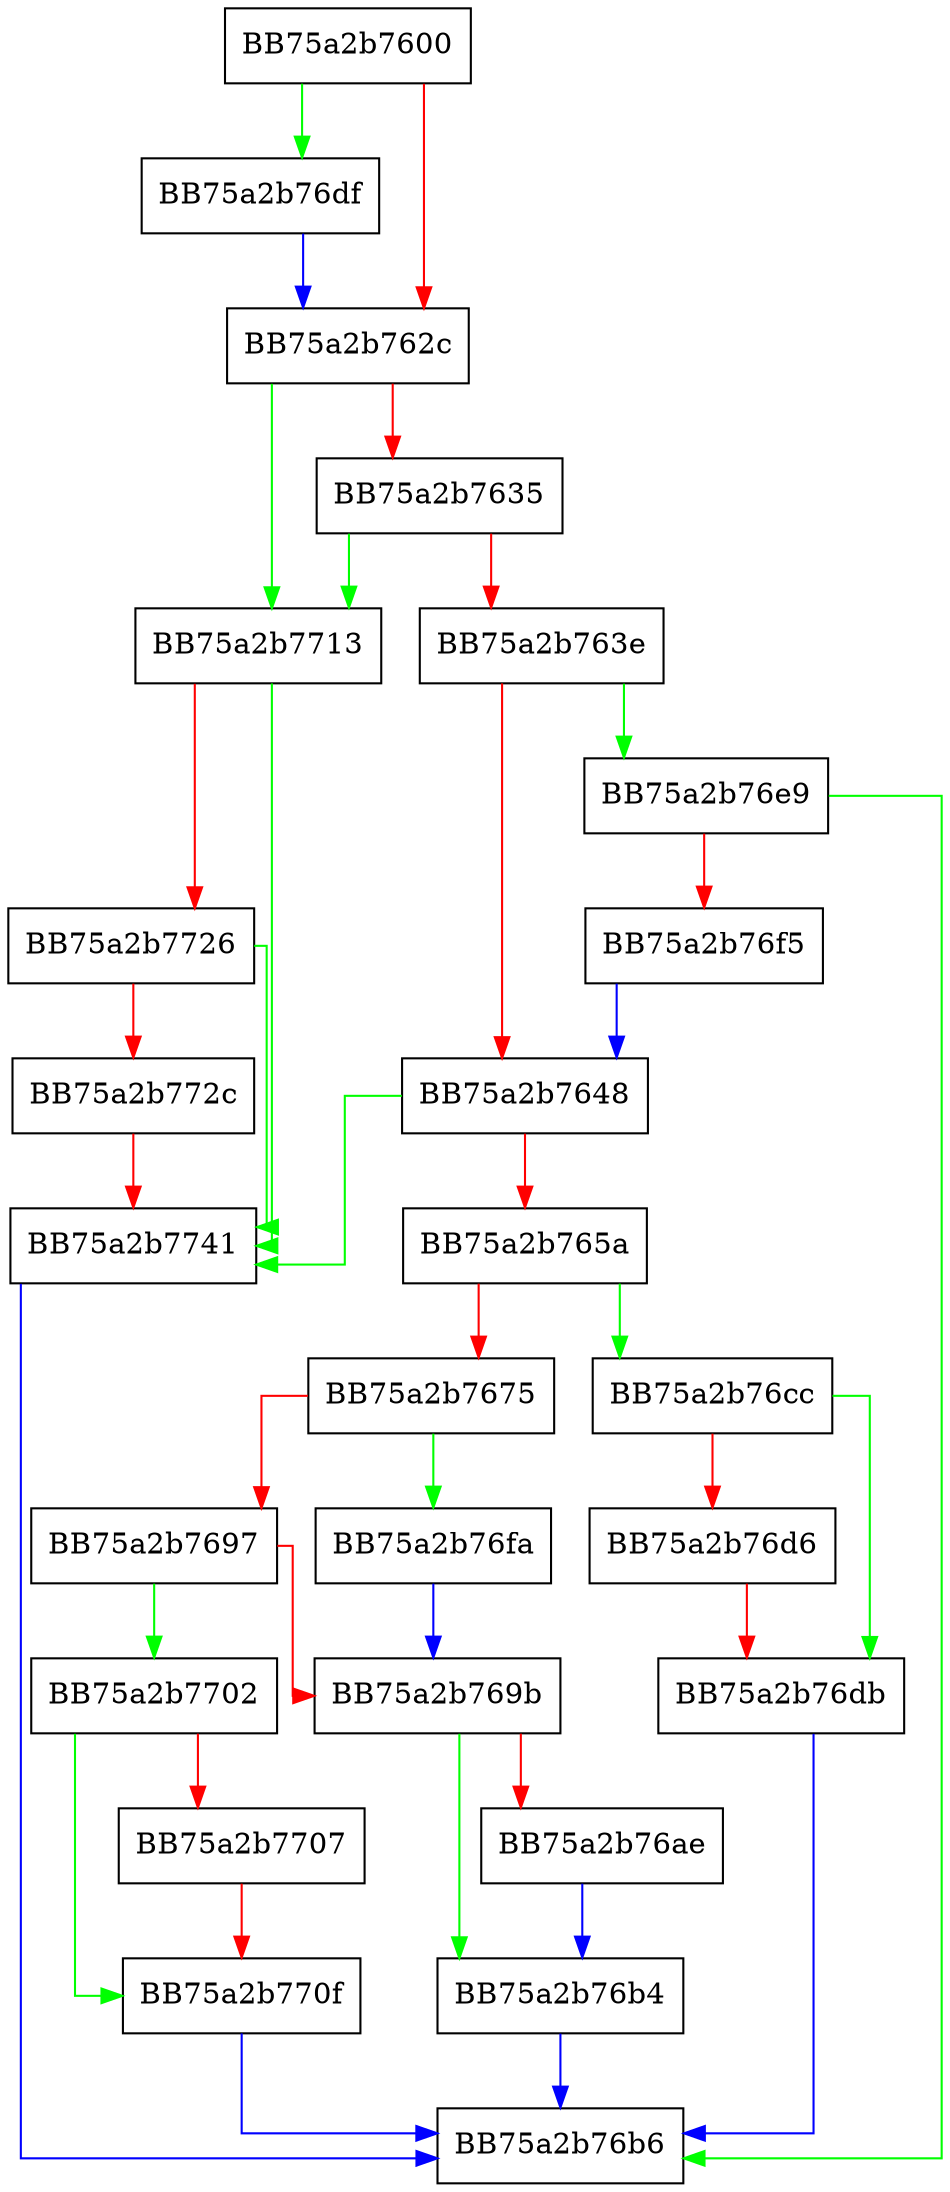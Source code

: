 digraph Get {
  node [shape="box"];
  graph [splines=ortho];
  BB75a2b7600 -> BB75a2b76df [color="green"];
  BB75a2b7600 -> BB75a2b762c [color="red"];
  BB75a2b762c -> BB75a2b7713 [color="green"];
  BB75a2b762c -> BB75a2b7635 [color="red"];
  BB75a2b7635 -> BB75a2b7713 [color="green"];
  BB75a2b7635 -> BB75a2b763e [color="red"];
  BB75a2b763e -> BB75a2b76e9 [color="green"];
  BB75a2b763e -> BB75a2b7648 [color="red"];
  BB75a2b7648 -> BB75a2b7741 [color="green"];
  BB75a2b7648 -> BB75a2b765a [color="red"];
  BB75a2b765a -> BB75a2b76cc [color="green"];
  BB75a2b765a -> BB75a2b7675 [color="red"];
  BB75a2b7675 -> BB75a2b76fa [color="green"];
  BB75a2b7675 -> BB75a2b7697 [color="red"];
  BB75a2b7697 -> BB75a2b7702 [color="green"];
  BB75a2b7697 -> BB75a2b769b [color="red"];
  BB75a2b769b -> BB75a2b76b4 [color="green"];
  BB75a2b769b -> BB75a2b76ae [color="red"];
  BB75a2b76ae -> BB75a2b76b4 [color="blue"];
  BB75a2b76b4 -> BB75a2b76b6 [color="blue"];
  BB75a2b76cc -> BB75a2b76db [color="green"];
  BB75a2b76cc -> BB75a2b76d6 [color="red"];
  BB75a2b76d6 -> BB75a2b76db [color="red"];
  BB75a2b76db -> BB75a2b76b6 [color="blue"];
  BB75a2b76df -> BB75a2b762c [color="blue"];
  BB75a2b76e9 -> BB75a2b76b6 [color="green"];
  BB75a2b76e9 -> BB75a2b76f5 [color="red"];
  BB75a2b76f5 -> BB75a2b7648 [color="blue"];
  BB75a2b76fa -> BB75a2b769b [color="blue"];
  BB75a2b7702 -> BB75a2b770f [color="green"];
  BB75a2b7702 -> BB75a2b7707 [color="red"];
  BB75a2b7707 -> BB75a2b770f [color="red"];
  BB75a2b770f -> BB75a2b76b6 [color="blue"];
  BB75a2b7713 -> BB75a2b7741 [color="green"];
  BB75a2b7713 -> BB75a2b7726 [color="red"];
  BB75a2b7726 -> BB75a2b7741 [color="green"];
  BB75a2b7726 -> BB75a2b772c [color="red"];
  BB75a2b772c -> BB75a2b7741 [color="red"];
  BB75a2b7741 -> BB75a2b76b6 [color="blue"];
}